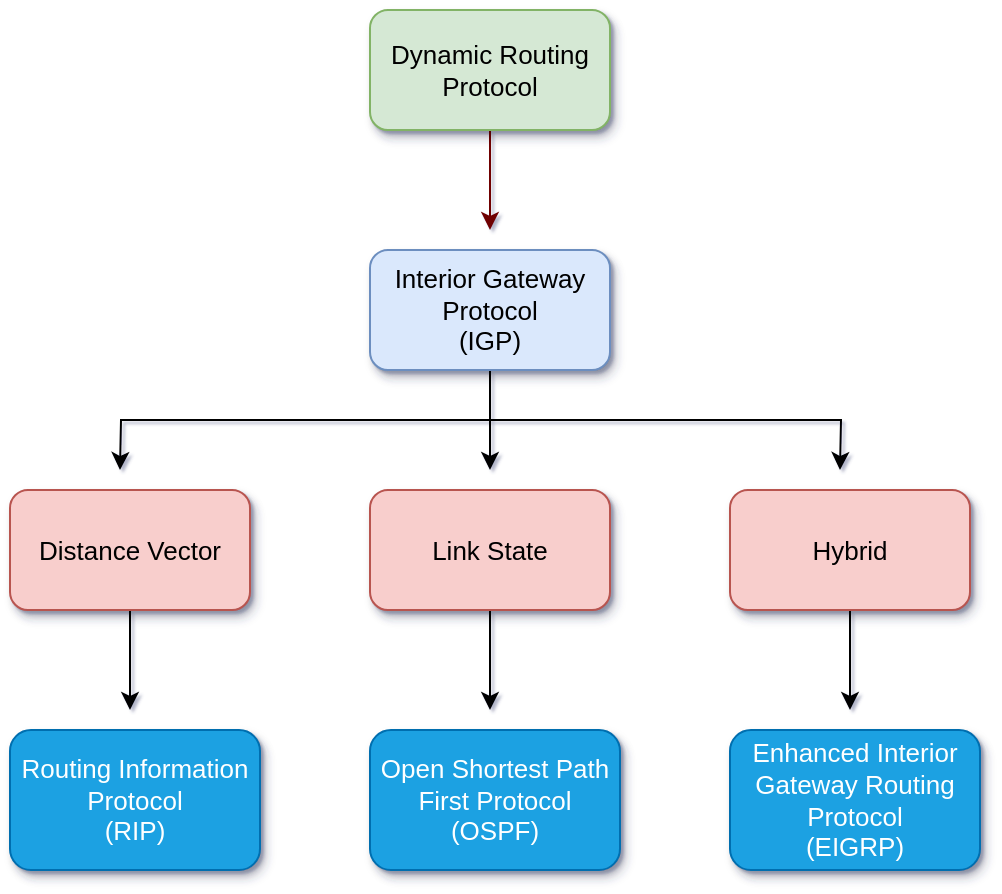 <mxfile version="16.6.4" type="github">
  <diagram id="gojWmzFdLa_rbeJ8hABN" name="Page-1">
    <mxGraphModel dx="1149" dy="646" grid="1" gridSize="10" guides="1" tooltips="1" connect="1" arrows="1" fold="1" page="1" pageScale="1" pageWidth="850" pageHeight="1100" background="none" math="0" shadow="1">
      <root>
        <mxCell id="0" />
        <mxCell id="1" parent="0" />
        <mxCell id="kmiz8HaaE_acMBwyQUWJ-9" style="edgeStyle=orthogonalEdgeStyle;rounded=0;orthogonalLoop=1;jettySize=auto;html=1;exitX=0.5;exitY=1;exitDx=0;exitDy=0;fontSize=13;fillColor=#a20025;strokeColor=#6F0000;" edge="1" parent="1" source="kmiz8HaaE_acMBwyQUWJ-1">
          <mxGeometry relative="1" as="geometry">
            <mxPoint x="425" y="220" as="targetPoint" />
          </mxGeometry>
        </mxCell>
        <mxCell id="kmiz8HaaE_acMBwyQUWJ-1" value="Dynamic Routing&lt;br style=&quot;font-size: 13px;&quot;&gt;Protocol" style="rounded=1;whiteSpace=wrap;html=1;fillColor=#d5e8d4;strokeColor=#82b366;glass=0;shadow=1;sketch=0;fontSize=13;" vertex="1" parent="1">
          <mxGeometry x="365" y="110" width="120" height="60" as="geometry" />
        </mxCell>
        <mxCell id="kmiz8HaaE_acMBwyQUWJ-17" style="edgeStyle=orthogonalEdgeStyle;rounded=0;orthogonalLoop=1;jettySize=auto;html=1;exitX=0.5;exitY=1;exitDx=0;exitDy=0;fontSize=13;" edge="1" parent="1" source="kmiz8HaaE_acMBwyQUWJ-2">
          <mxGeometry relative="1" as="geometry">
            <mxPoint x="425" y="340" as="targetPoint" />
          </mxGeometry>
        </mxCell>
        <mxCell id="kmiz8HaaE_acMBwyQUWJ-18" style="edgeStyle=orthogonalEdgeStyle;rounded=0;orthogonalLoop=1;jettySize=auto;html=1;exitX=0.5;exitY=1;exitDx=0;exitDy=0;fontSize=13;" edge="1" parent="1" source="kmiz8HaaE_acMBwyQUWJ-2">
          <mxGeometry relative="1" as="geometry">
            <mxPoint x="240" y="340" as="targetPoint" />
          </mxGeometry>
        </mxCell>
        <mxCell id="kmiz8HaaE_acMBwyQUWJ-19" style="edgeStyle=orthogonalEdgeStyle;rounded=0;orthogonalLoop=1;jettySize=auto;html=1;exitX=0.5;exitY=1;exitDx=0;exitDy=0;fontSize=13;" edge="1" parent="1" source="kmiz8HaaE_acMBwyQUWJ-2">
          <mxGeometry relative="1" as="geometry">
            <mxPoint x="600" y="340" as="targetPoint" />
          </mxGeometry>
        </mxCell>
        <mxCell id="kmiz8HaaE_acMBwyQUWJ-2" value="Interior Gateway&lt;br style=&quot;font-size: 13px;&quot;&gt;Protocol&lt;br style=&quot;font-size: 13px;&quot;&gt;(IGP)" style="rounded=1;whiteSpace=wrap;html=1;fillColor=#dae8fc;strokeColor=#6c8ebf;glass=0;shadow=1;sketch=0;fontSize=13;" vertex="1" parent="1">
          <mxGeometry x="365" y="230" width="120" height="60" as="geometry" />
        </mxCell>
        <mxCell id="kmiz8HaaE_acMBwyQUWJ-15" style="edgeStyle=orthogonalEdgeStyle;rounded=0;orthogonalLoop=1;jettySize=auto;html=1;exitX=0.5;exitY=1;exitDx=0;exitDy=0;fontSize=13;" edge="1" parent="1" source="kmiz8HaaE_acMBwyQUWJ-3">
          <mxGeometry relative="1" as="geometry">
            <mxPoint x="425" y="460" as="targetPoint" />
          </mxGeometry>
        </mxCell>
        <mxCell id="kmiz8HaaE_acMBwyQUWJ-3" value="Link State" style="rounded=1;whiteSpace=wrap;html=1;fillColor=#f8cecc;strokeColor=#b85450;glass=0;shadow=1;sketch=0;fontSize=13;" vertex="1" parent="1">
          <mxGeometry x="365" y="350" width="120" height="60" as="geometry" />
        </mxCell>
        <mxCell id="kmiz8HaaE_acMBwyQUWJ-14" style="edgeStyle=orthogonalEdgeStyle;rounded=0;orthogonalLoop=1;jettySize=auto;html=1;exitX=0.5;exitY=1;exitDx=0;exitDy=0;fontSize=13;" edge="1" parent="1" source="kmiz8HaaE_acMBwyQUWJ-4">
          <mxGeometry relative="1" as="geometry">
            <mxPoint x="245" y="460" as="targetPoint" />
          </mxGeometry>
        </mxCell>
        <mxCell id="kmiz8HaaE_acMBwyQUWJ-4" value="Distance Vector" style="rounded=1;whiteSpace=wrap;html=1;fillColor=#f8cecc;strokeColor=#b85450;glass=0;shadow=1;sketch=0;fontSize=13;" vertex="1" parent="1">
          <mxGeometry x="185" y="350" width="120" height="60" as="geometry" />
        </mxCell>
        <mxCell id="kmiz8HaaE_acMBwyQUWJ-16" style="edgeStyle=orthogonalEdgeStyle;rounded=0;orthogonalLoop=1;jettySize=auto;html=1;exitX=0.5;exitY=1;exitDx=0;exitDy=0;fontSize=13;" edge="1" parent="1" source="kmiz8HaaE_acMBwyQUWJ-5">
          <mxGeometry relative="1" as="geometry">
            <mxPoint x="605" y="460" as="targetPoint" />
          </mxGeometry>
        </mxCell>
        <mxCell id="kmiz8HaaE_acMBwyQUWJ-5" value="Hybrid" style="rounded=1;whiteSpace=wrap;html=1;fillColor=#f8cecc;strokeColor=#b85450;glass=0;shadow=1;sketch=0;fontSize=13;" vertex="1" parent="1">
          <mxGeometry x="545" y="350" width="120" height="60" as="geometry" />
        </mxCell>
        <mxCell id="kmiz8HaaE_acMBwyQUWJ-6" value="Routing Information&lt;br style=&quot;font-size: 13px;&quot;&gt;Protocol&lt;br style=&quot;font-size: 13px;&quot;&gt;(RIP)" style="rounded=1;whiteSpace=wrap;html=1;fillColor=#1ba1e2;fontColor=#ffffff;strokeColor=#006EAF;glass=0;shadow=1;sketch=0;fontSize=13;" vertex="1" parent="1">
          <mxGeometry x="185" y="470" width="125" height="70" as="geometry" />
        </mxCell>
        <mxCell id="kmiz8HaaE_acMBwyQUWJ-7" value="Open Shortest Path&lt;br style=&quot;font-size: 13px;&quot;&gt;First Protocol&lt;br style=&quot;font-size: 13px;&quot;&gt;(OSPF)" style="rounded=1;whiteSpace=wrap;html=1;fillColor=#1ba1e2;fontColor=#ffffff;strokeColor=#006EAF;glass=0;shadow=1;sketch=0;fontSize=13;" vertex="1" parent="1">
          <mxGeometry x="365" y="470" width="125" height="70" as="geometry" />
        </mxCell>
        <mxCell id="kmiz8HaaE_acMBwyQUWJ-8" value="Enhanced Interior&lt;br style=&quot;font-size: 13px;&quot;&gt;Gateway Routing&lt;br style=&quot;font-size: 13px;&quot;&gt;Protocol&lt;br style=&quot;font-size: 13px;&quot;&gt;(EIGRP)" style="rounded=1;whiteSpace=wrap;html=1;fillColor=#1ba1e2;fontColor=#ffffff;strokeColor=#006EAF;glass=0;shadow=1;sketch=0;fontSize=13;spacing=4;" vertex="1" parent="1">
          <mxGeometry x="545" y="470" width="125" height="70" as="geometry" />
        </mxCell>
      </root>
    </mxGraphModel>
  </diagram>
</mxfile>
